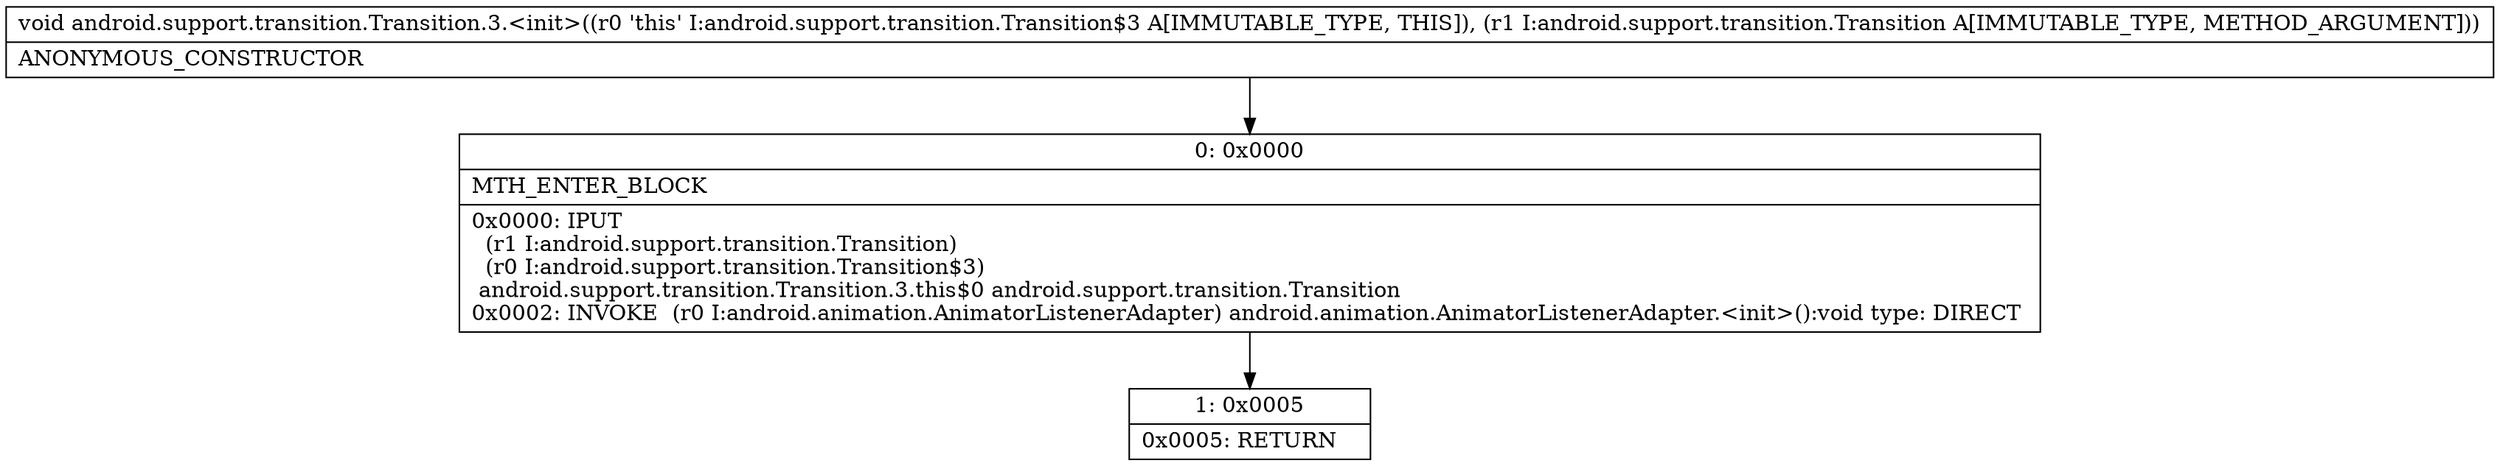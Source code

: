 digraph "CFG forandroid.support.transition.Transition.3.\<init\>(Landroid\/support\/transition\/Transition;)V" {
Node_0 [shape=record,label="{0\:\ 0x0000|MTH_ENTER_BLOCK\l|0x0000: IPUT  \l  (r1 I:android.support.transition.Transition)\l  (r0 I:android.support.transition.Transition$3)\l android.support.transition.Transition.3.this$0 android.support.transition.Transition \l0x0002: INVOKE  (r0 I:android.animation.AnimatorListenerAdapter) android.animation.AnimatorListenerAdapter.\<init\>():void type: DIRECT \l}"];
Node_1 [shape=record,label="{1\:\ 0x0005|0x0005: RETURN   \l}"];
MethodNode[shape=record,label="{void android.support.transition.Transition.3.\<init\>((r0 'this' I:android.support.transition.Transition$3 A[IMMUTABLE_TYPE, THIS]), (r1 I:android.support.transition.Transition A[IMMUTABLE_TYPE, METHOD_ARGUMENT]))  | ANONYMOUS_CONSTRUCTOR\l}"];
MethodNode -> Node_0;
Node_0 -> Node_1;
}

